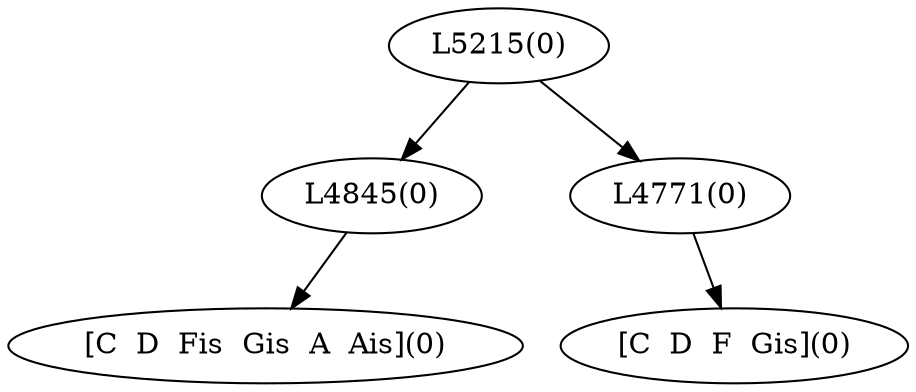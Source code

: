 digraph sample{
"L4845(0)"->"[C  D  Fis  Gis  A  Ais](0)"
"L4771(0)"->"[C  D  F  Gis](0)"
"L5215(0)"->"L4845(0)"
"L5215(0)"->"L4771(0)"
{rank = min; "L5215(0)"}
{rank = same; "L4845(0)"; "L4771(0)";}
{rank = max; "[C  D  F  Gis](0)"; "[C  D  Fis  Gis  A  Ais](0)";}
}